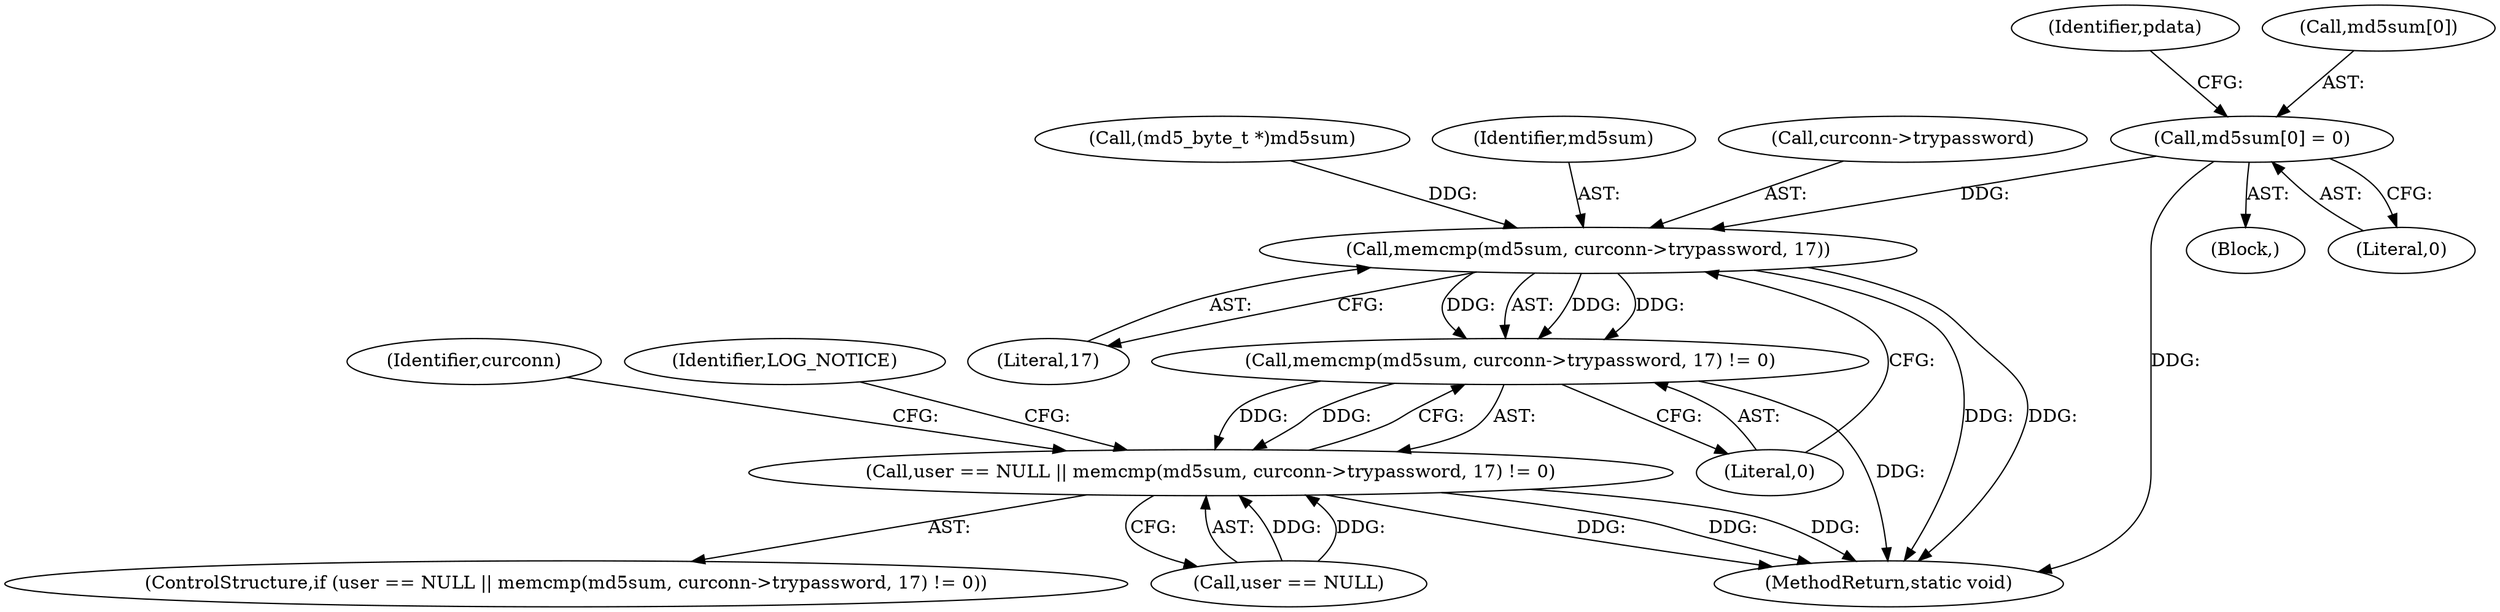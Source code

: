 digraph "0_MAC-Telnet_b69d11727d4f0f8cf719c79e3fb700f55ca03e9a_2@array" {
"1000231" [label="(Call,md5sum[0] = 0)"];
"1000280" [label="(Call,memcmp(md5sum, curconn->trypassword, 17))"];
"1000279" [label="(Call,memcmp(md5sum, curconn->trypassword, 17) != 0)"];
"1000275" [label="(Call,user == NULL || memcmp(md5sum, curconn->trypassword, 17) != 0)"];
"1000280" [label="(Call,memcmp(md5sum, curconn->trypassword, 17))"];
"1000705" [label="(MethodReturn,static void)"];
"1000279" [label="(Call,memcmp(md5sum, curconn->trypassword, 17) != 0)"];
"1000276" [label="(Call,user == NULL)"];
"1000227" [label="(Call,(md5_byte_t *)md5sum)"];
"1000235" [label="(Literal,0)"];
"1000289" [label="(Identifier,LOG_NOTICE)"];
"1000274" [label="(ControlStructure,if (user == NULL || memcmp(md5sum, curconn->trypassword, 17) != 0))"];
"1000238" [label="(Identifier,pdata)"];
"1000306" [label="(Identifier,curconn)"];
"1000281" [label="(Identifier,md5sum)"];
"1000286" [label="(Literal,0)"];
"1000147" [label="(Block,)"];
"1000231" [label="(Call,md5sum[0] = 0)"];
"1000232" [label="(Call,md5sum[0])"];
"1000282" [label="(Call,curconn->trypassword)"];
"1000285" [label="(Literal,17)"];
"1000275" [label="(Call,user == NULL || memcmp(md5sum, curconn->trypassword, 17) != 0)"];
"1000231" -> "1000147"  [label="AST: "];
"1000231" -> "1000235"  [label="CFG: "];
"1000232" -> "1000231"  [label="AST: "];
"1000235" -> "1000231"  [label="AST: "];
"1000238" -> "1000231"  [label="CFG: "];
"1000231" -> "1000705"  [label="DDG: "];
"1000231" -> "1000280"  [label="DDG: "];
"1000280" -> "1000279"  [label="AST: "];
"1000280" -> "1000285"  [label="CFG: "];
"1000281" -> "1000280"  [label="AST: "];
"1000282" -> "1000280"  [label="AST: "];
"1000285" -> "1000280"  [label="AST: "];
"1000286" -> "1000280"  [label="CFG: "];
"1000280" -> "1000705"  [label="DDG: "];
"1000280" -> "1000705"  [label="DDG: "];
"1000280" -> "1000279"  [label="DDG: "];
"1000280" -> "1000279"  [label="DDG: "];
"1000280" -> "1000279"  [label="DDG: "];
"1000227" -> "1000280"  [label="DDG: "];
"1000279" -> "1000275"  [label="AST: "];
"1000279" -> "1000286"  [label="CFG: "];
"1000286" -> "1000279"  [label="AST: "];
"1000275" -> "1000279"  [label="CFG: "];
"1000279" -> "1000705"  [label="DDG: "];
"1000279" -> "1000275"  [label="DDG: "];
"1000279" -> "1000275"  [label="DDG: "];
"1000275" -> "1000274"  [label="AST: "];
"1000275" -> "1000276"  [label="CFG: "];
"1000276" -> "1000275"  [label="AST: "];
"1000289" -> "1000275"  [label="CFG: "];
"1000306" -> "1000275"  [label="CFG: "];
"1000275" -> "1000705"  [label="DDG: "];
"1000275" -> "1000705"  [label="DDG: "];
"1000275" -> "1000705"  [label="DDG: "];
"1000276" -> "1000275"  [label="DDG: "];
"1000276" -> "1000275"  [label="DDG: "];
}
